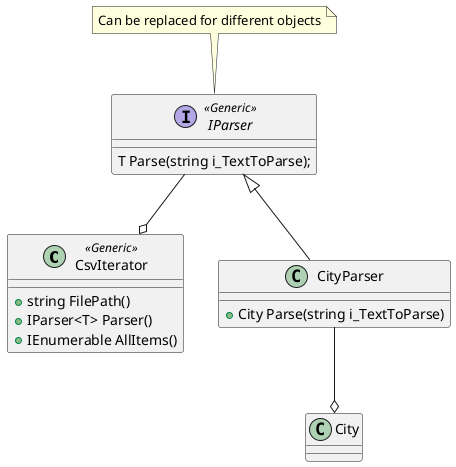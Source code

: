 @startuml
    class CsvIterator <<Generic>>
    {
        + string FilePath()
        + IParser<T> Parser()
        + IEnumerable AllItems()
    }
     interface IParser <<Generic>>
     {
            T Parse(string i_TextToParse);
    }
    class City
    {
    }
    class CityParser
    {
     + City Parse(string i_TextToParse)
    }
    
    note "Can be replaced for different objects" as n1 
    n1 ..IParser
    IParser <|-- CityParser
    IParser --o CsvIterator
    CityParser --o City
    @enduml